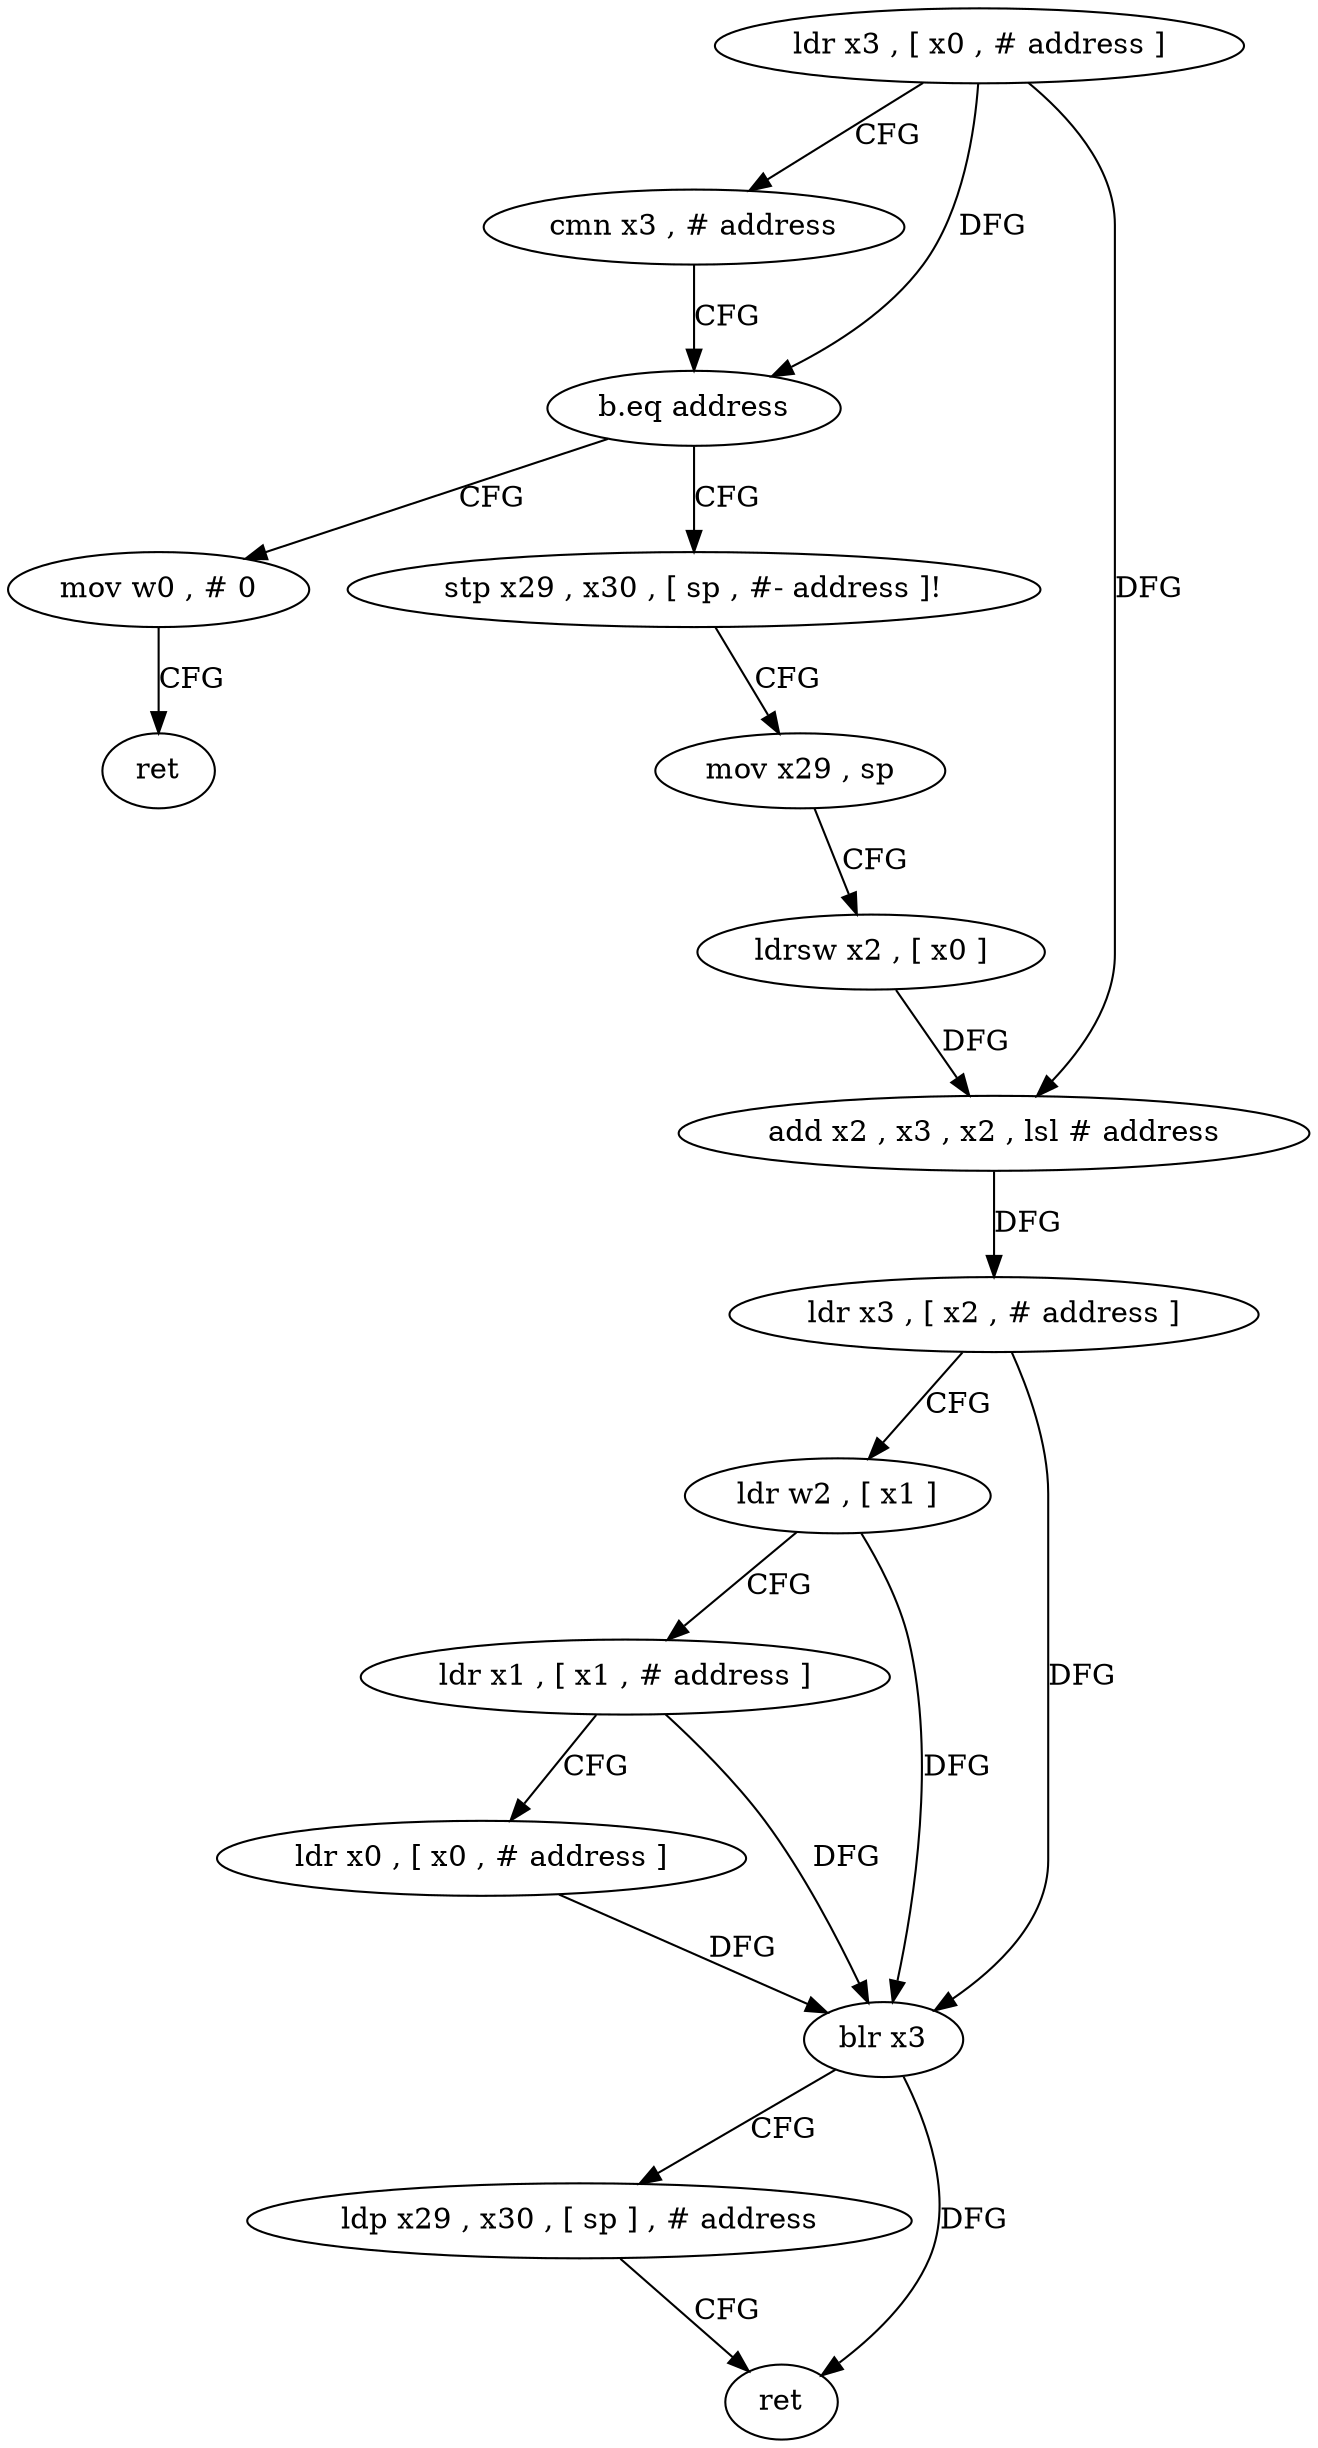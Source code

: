 digraph "func" {
"77348" [label = "ldr x3 , [ x0 , # address ]" ]
"77352" [label = "cmn x3 , # address" ]
"77356" [label = "b.eq address" ]
"77404" [label = "mov w0 , # 0" ]
"77360" [label = "stp x29 , x30 , [ sp , #- address ]!" ]
"77408" [label = "ret" ]
"77364" [label = "mov x29 , sp" ]
"77368" [label = "ldrsw x2 , [ x0 ]" ]
"77372" [label = "add x2 , x3 , x2 , lsl # address" ]
"77376" [label = "ldr x3 , [ x2 , # address ]" ]
"77380" [label = "ldr w2 , [ x1 ]" ]
"77384" [label = "ldr x1 , [ x1 , # address ]" ]
"77388" [label = "ldr x0 , [ x0 , # address ]" ]
"77392" [label = "blr x3" ]
"77396" [label = "ldp x29 , x30 , [ sp ] , # address" ]
"77400" [label = "ret" ]
"77348" -> "77352" [ label = "CFG" ]
"77348" -> "77356" [ label = "DFG" ]
"77348" -> "77372" [ label = "DFG" ]
"77352" -> "77356" [ label = "CFG" ]
"77356" -> "77404" [ label = "CFG" ]
"77356" -> "77360" [ label = "CFG" ]
"77404" -> "77408" [ label = "CFG" ]
"77360" -> "77364" [ label = "CFG" ]
"77364" -> "77368" [ label = "CFG" ]
"77368" -> "77372" [ label = "DFG" ]
"77372" -> "77376" [ label = "DFG" ]
"77376" -> "77380" [ label = "CFG" ]
"77376" -> "77392" [ label = "DFG" ]
"77380" -> "77384" [ label = "CFG" ]
"77380" -> "77392" [ label = "DFG" ]
"77384" -> "77388" [ label = "CFG" ]
"77384" -> "77392" [ label = "DFG" ]
"77388" -> "77392" [ label = "DFG" ]
"77392" -> "77396" [ label = "CFG" ]
"77392" -> "77400" [ label = "DFG" ]
"77396" -> "77400" [ label = "CFG" ]
}
